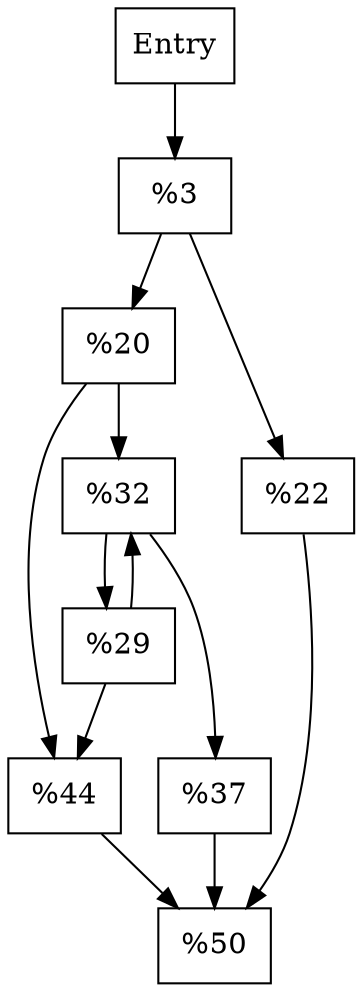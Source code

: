 digraph CFG {
    // Define nodes
    node [shape=box];
    entry [label="Entry"];
    block3 [label="%3"];
    block20 [label="%20"];
    block22 [label="%22"];
    block29 [label="%29"];
    block32 [label="%32"];
    block37 [label="%37"];
    block44 [label="%44"];
    block50 [label="%50"];

    // Define edges
    entry -> block3;
    block3 -> block20;
    block3 -> block22;
    block20 -> block32;
    block20 -> block44;
    block22 -> block50;
    block29 -> block32;
    block29 -> block44;
    block32 -> block29;
    block32 -> block37;
    block37 -> block50;
    block44 -> block50;
}